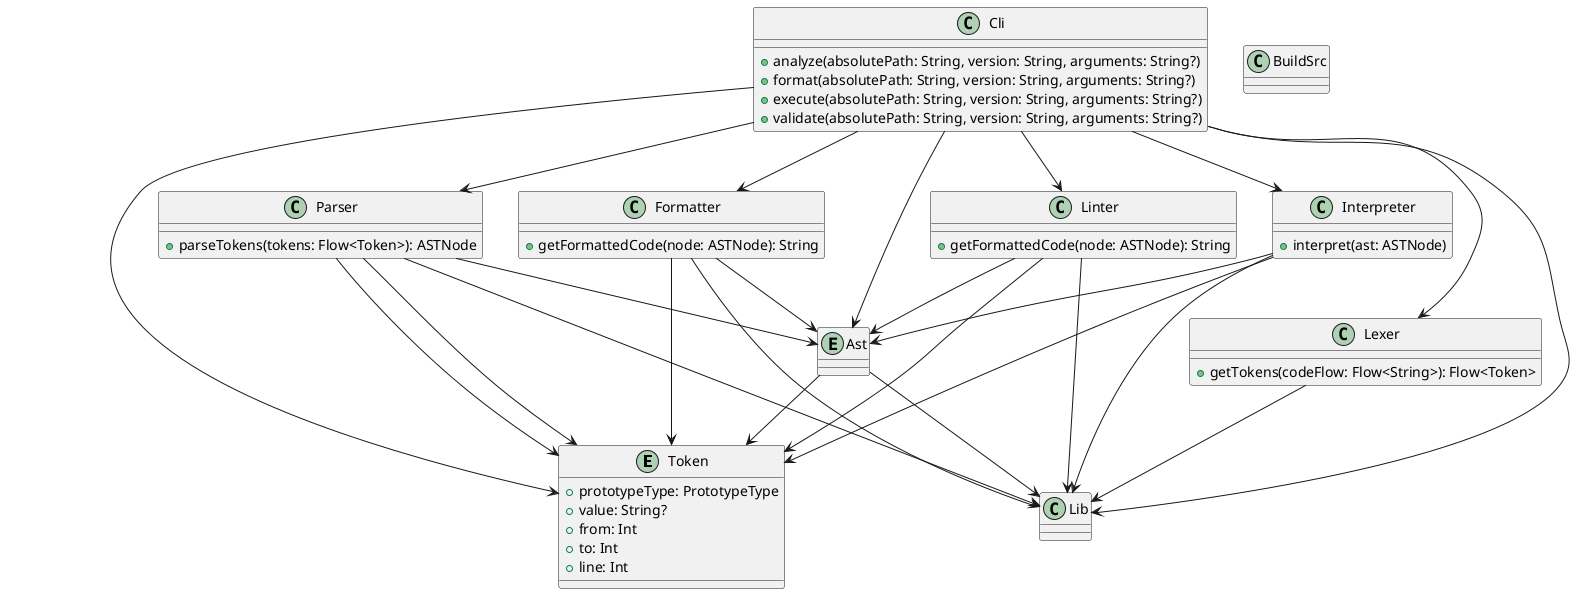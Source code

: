@startuml
entity Token {
    + prototypeType: PrototypeType
    + value: String?
    + from: Int
    + to: Int
    + line: Int
}
entity Ast {}

Ast --> Lib
Ast --> Token

class Parser {
    + parseTokens(tokens: Flow<Token>): ASTNode
}

Parser --> Lib
Parser --> Ast
Parser --> Token

class Lexer {
    + getTokens(codeFlow: Flow<String>): Flow<Token>
}

Lexer --> Lib
Parser --> Token

class Interpreter {
    + interpret(ast: ASTNode)
}

Interpreter --> Lib
Interpreter --> Ast
Interpreter --> Token

class Formatter {
    + getFormattedCode(node: ASTNode): String
}

Formatter --> Lib
Formatter --> Ast
Formatter --> Token

class Cli {
    + analyze(absolutePath: String, version: String, arguments: String?)
    + format(absolutePath: String, version: String, arguments: String?)
    + execute(absolutePath: String, version: String, arguments: String?)
    + validate(absolutePath: String, version: String, arguments: String?)
}

Cli --> Lib
Cli --> Ast
Cli --> Token
Cli --> Parser
Cli --> Lexer
Cli --> Interpreter
Cli --> Formatter
Cli --> Linter

class BuildSrc {
}

class Linter {
    + getFormattedCode(node: ASTNode): String
}

Linter --> Lib
Linter --> Ast
Linter --> Token



@enduml
